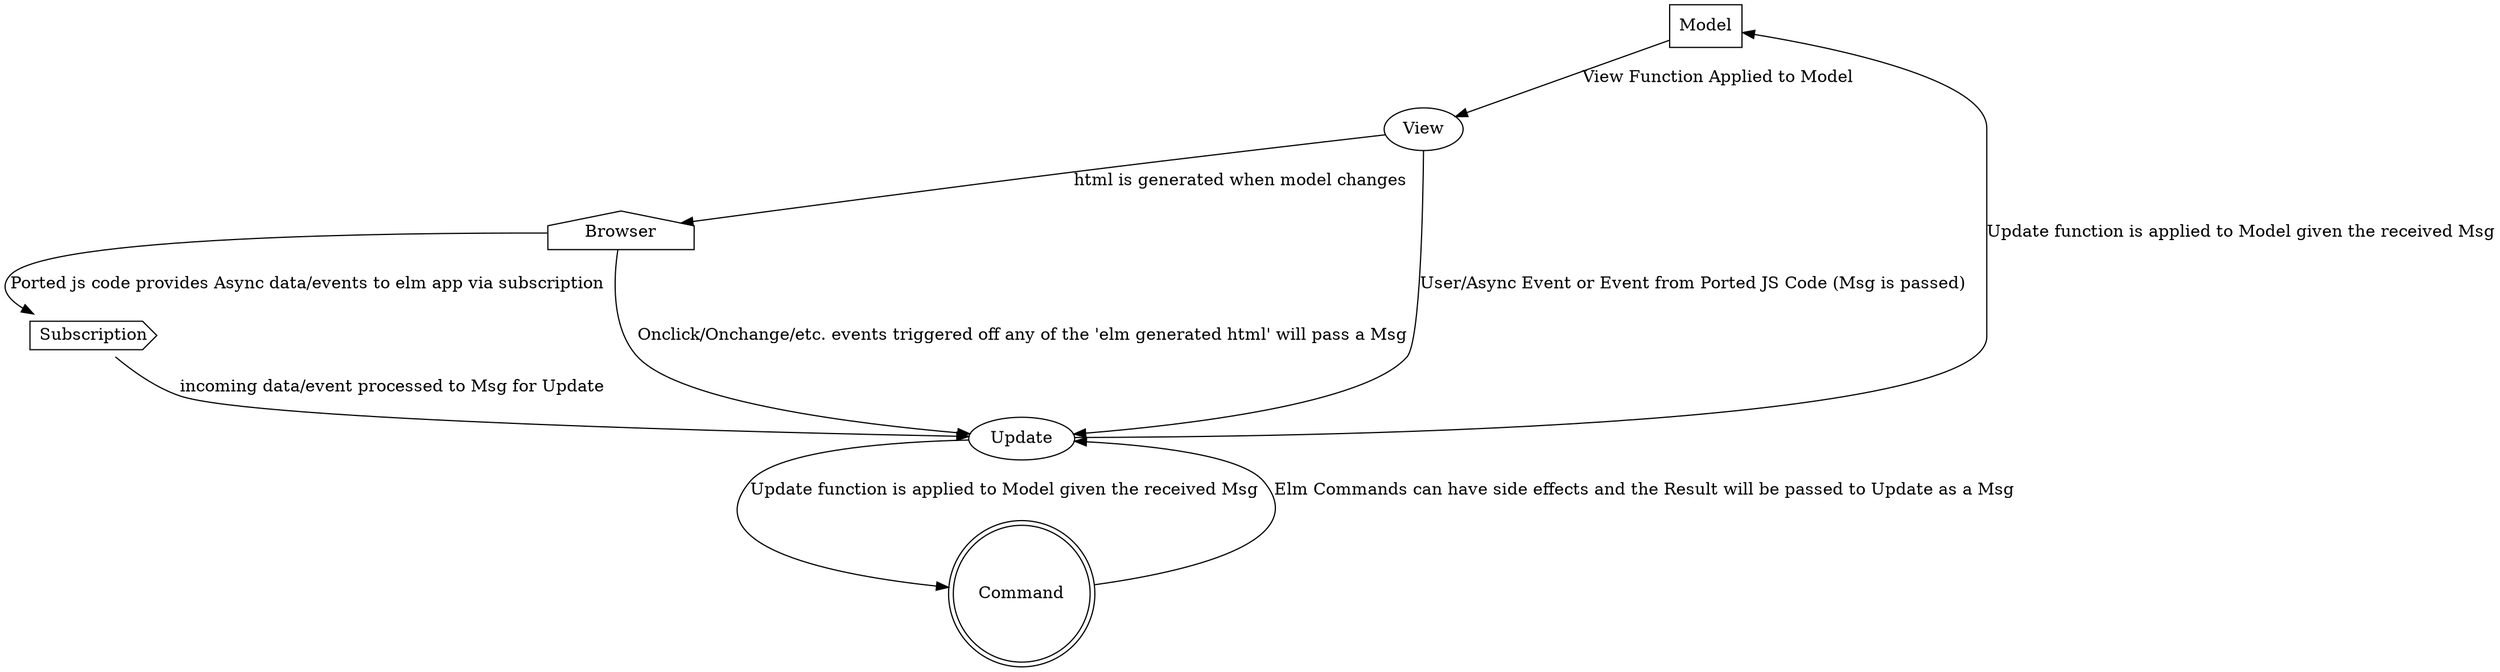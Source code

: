 // as seen on: https://808.ninja/web-programmer/elm-architecture-overview-understanding-an-elm-program/
digraph G {
    Model [shape=polygon];
    Browser [shape=house];
    Subscription [shape=cds];
    Command [shape=doublecircle];
    View -> Browser [ label="html is generated when model changes" ];
    Browser -> Update [label="Onclick/Onchange/etc. events triggered off any of the 'elm generated html' will pass a Msg"];
    Browser -> Subscription [label="Ported js code provides Async data/events to elm app via subscription"];
    Subscription -> Update [label="incoming data/event processed to Msg for Update"];
    Command -> Update [label="Elm Commands can have side effects and the Result will be passed to Update as a Msg"];
    
    Model -> View [ label="View Function Applied to Model"];
    View -> Update [ label="User/Async Event or Event from Ported JS Code (Msg is passed)"];
    Update -> Model [ label="Update function is applied to Model given the received Msg"];
    Update -> Command [ label="Update function is applied to Model given the received Msg"];
}

